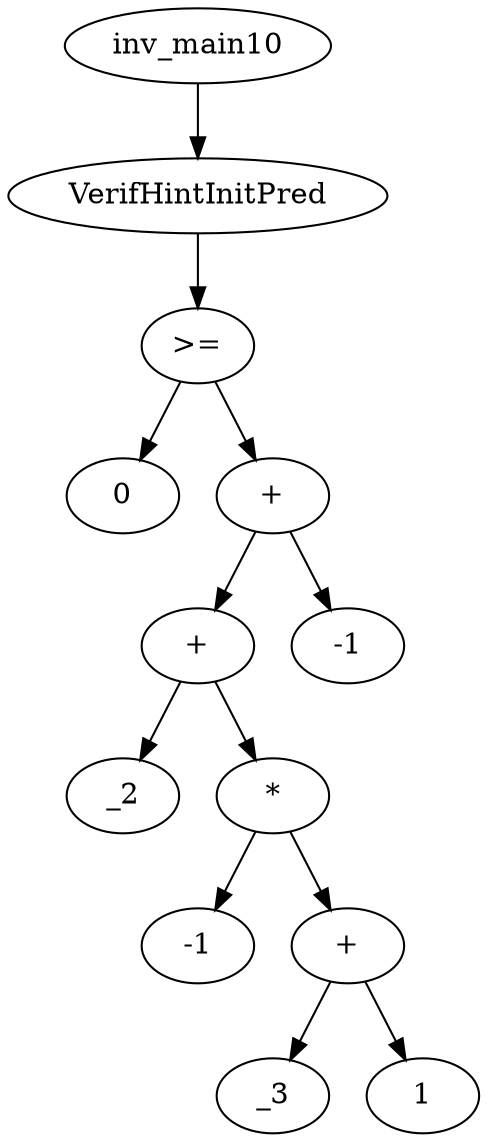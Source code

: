 digraph dag {
0 [label="inv_main10"];
1 [label="VerifHintInitPred"];
2 [label=">="];
3 [label="0"];
4 [label="+"];
5 [label="+"];
6 [label="_2"];
7 [label="*"];
8 [label="-1"];
9 [label="+"];
10 [label="_3"];
11 [label="1"];
12 [label="-1"];
0->1
1->2
2->4
2 -> 3
4->5
4 -> 12
5->7
5 -> 6
7->9
7 -> 8
9->11
9 -> 10
}
